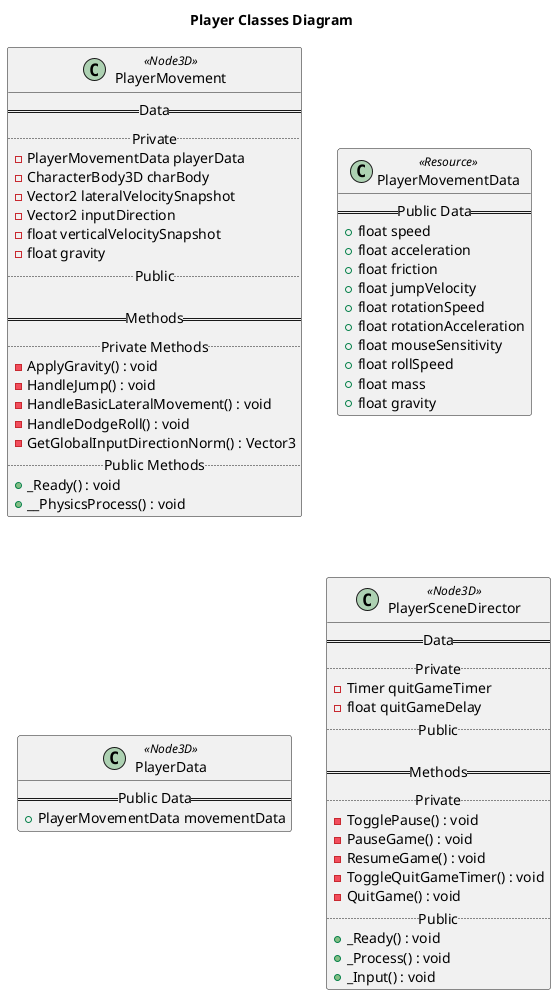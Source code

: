 @startuml Player Classes

title Player Classes Diagram

class PlayerMovement <<Node3D>>{
    == Data ==
    .. Private ..
    - PlayerMovementData playerData
    - CharacterBody3D charBody
    - Vector2 lateralVelocitySnapshot
    - Vector2 inputDirection
    - float verticalVelocitySnapshot
    - float gravity
    .. Public ..

    == Methods ==
    .. Private Methods ..
    - ApplyGravity() : void
    - HandleJump() : void
    - HandleBasicLateralMovement() : void
    - HandleDodgeRoll() : void
    - GetGlobalInputDirectionNorm() : Vector3
    .. Public Methods ..
    + _Ready() : void
    + __PhysicsProcess() : void
}

class PlayerMovementData <<Resource>> {
    == Public Data ==
    + float speed
    + float acceleration
    + float friction
    + float jumpVelocity
    + float rotationSpeed
    + float rotationAcceleration
    + float mouseSensitivity
    + float rollSpeed
    + float mass
    + float gravity
}

class PlayerData <<Node3D>>{
    == Public Data ==
    + PlayerMovementData movementData
}

class PlayerSceneDirector <<Node3D>>{
    == Data ==
    .. Private ..
    - Timer quitGameTimer
    - float quitGameDelay
    .. Public ..

    == Methods ==
    .. Private ..
    - TogglePause() : void
    - PauseGame() : void
    - ResumeGame() : void
    - ToggleQuitGameTimer() : void
    - QuitGame() : void
    .. Public ..
    + _Ready() : void
    + _Process() : void
    + _Input() : void
}

@enduml